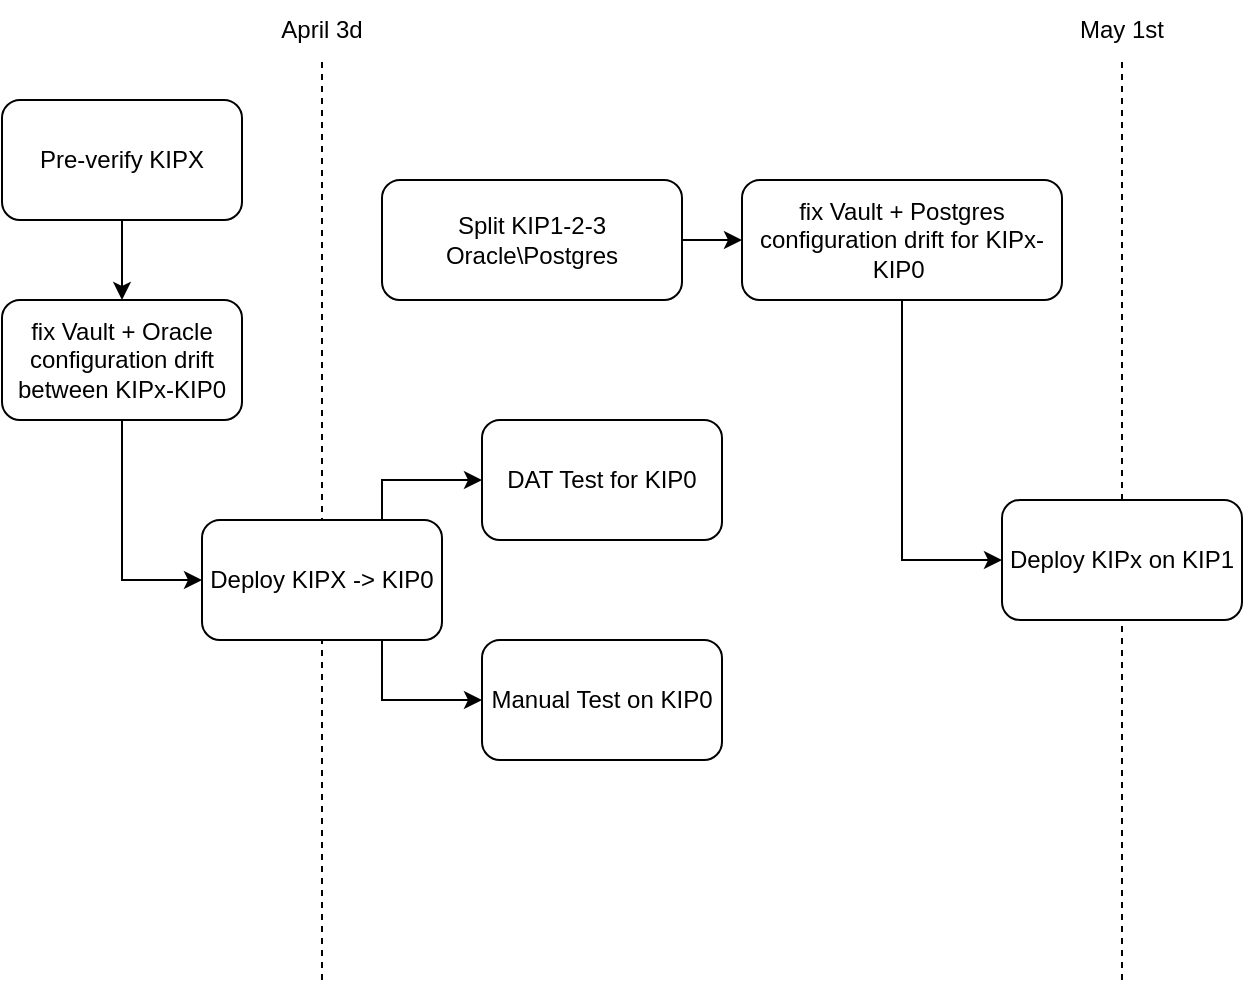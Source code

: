 <mxfile version="21.0.10" type="github">
  <diagram name="Page-1" id="zjmSkFf3N7D6mE1VtNUy">
    <mxGraphModel dx="1194" dy="795" grid="1" gridSize="10" guides="1" tooltips="1" connect="1" arrows="1" fold="1" page="1" pageScale="1" pageWidth="827" pageHeight="1169" math="0" shadow="0">
      <root>
        <mxCell id="0" />
        <mxCell id="1" parent="0" />
        <mxCell id="AuMvvWa5Z8iLzGaw_m6S-1" value="" style="endArrow=none;dashed=1;html=1;rounded=0;" edge="1" parent="1">
          <mxGeometry width="50" height="50" relative="1" as="geometry">
            <mxPoint x="200" y="500" as="sourcePoint" />
            <mxPoint x="200" y="40" as="targetPoint" />
          </mxGeometry>
        </mxCell>
        <mxCell id="AuMvvWa5Z8iLzGaw_m6S-2" value="April 3d" style="text;strokeColor=none;align=center;fillColor=none;html=1;verticalAlign=middle;whiteSpace=wrap;rounded=0;" vertex="1" parent="1">
          <mxGeometry x="170" y="10" width="60" height="30" as="geometry" />
        </mxCell>
        <mxCell id="AuMvvWa5Z8iLzGaw_m6S-7" style="edgeStyle=orthogonalEdgeStyle;rounded=0;orthogonalLoop=1;jettySize=auto;html=1;exitX=0.5;exitY=1;exitDx=0;exitDy=0;entryX=0;entryY=0.5;entryDx=0;entryDy=0;" edge="1" parent="1" source="AuMvvWa5Z8iLzGaw_m6S-3" target="AuMvvWa5Z8iLzGaw_m6S-6">
          <mxGeometry relative="1" as="geometry" />
        </mxCell>
        <mxCell id="AuMvvWa5Z8iLzGaw_m6S-3" value="fix Vault + Oracle configuration drift between KIPx-KIP0" style="rounded=1;whiteSpace=wrap;html=1;" vertex="1" parent="1">
          <mxGeometry x="40" y="160" width="120" height="60" as="geometry" />
        </mxCell>
        <mxCell id="AuMvvWa5Z8iLzGaw_m6S-5" value="" style="edgeStyle=orthogonalEdgeStyle;rounded=0;orthogonalLoop=1;jettySize=auto;html=1;" edge="1" parent="1" source="AuMvvWa5Z8iLzGaw_m6S-4" target="AuMvvWa5Z8iLzGaw_m6S-3">
          <mxGeometry relative="1" as="geometry" />
        </mxCell>
        <mxCell id="AuMvvWa5Z8iLzGaw_m6S-4" value="Pre-verify KIPX" style="rounded=1;whiteSpace=wrap;html=1;" vertex="1" parent="1">
          <mxGeometry x="40" y="60" width="120" height="60" as="geometry" />
        </mxCell>
        <mxCell id="AuMvvWa5Z8iLzGaw_m6S-13" style="edgeStyle=orthogonalEdgeStyle;rounded=0;orthogonalLoop=1;jettySize=auto;html=1;exitX=0.75;exitY=0;exitDx=0;exitDy=0;entryX=0;entryY=0.5;entryDx=0;entryDy=0;" edge="1" parent="1" source="AuMvvWa5Z8iLzGaw_m6S-6" target="AuMvvWa5Z8iLzGaw_m6S-10">
          <mxGeometry relative="1" as="geometry" />
        </mxCell>
        <mxCell id="AuMvvWa5Z8iLzGaw_m6S-14" style="edgeStyle=orthogonalEdgeStyle;rounded=0;orthogonalLoop=1;jettySize=auto;html=1;exitX=0.75;exitY=1;exitDx=0;exitDy=0;entryX=0;entryY=0.5;entryDx=0;entryDy=0;" edge="1" parent="1" source="AuMvvWa5Z8iLzGaw_m6S-6" target="AuMvvWa5Z8iLzGaw_m6S-11">
          <mxGeometry relative="1" as="geometry" />
        </mxCell>
        <mxCell id="AuMvvWa5Z8iLzGaw_m6S-6" value="Deploy KIPX -&amp;gt; KIP0" style="rounded=1;whiteSpace=wrap;html=1;" vertex="1" parent="1">
          <mxGeometry x="140" y="270" width="120" height="60" as="geometry" />
        </mxCell>
        <mxCell id="AuMvvWa5Z8iLzGaw_m6S-8" value="" style="endArrow=none;dashed=1;html=1;rounded=0;" edge="1" parent="1">
          <mxGeometry width="50" height="50" relative="1" as="geometry">
            <mxPoint x="600" y="500" as="sourcePoint" />
            <mxPoint x="600" y="40" as="targetPoint" />
          </mxGeometry>
        </mxCell>
        <mxCell id="AuMvvWa5Z8iLzGaw_m6S-9" value="May 1st" style="text;strokeColor=none;align=center;fillColor=none;html=1;verticalAlign=middle;whiteSpace=wrap;rounded=0;" vertex="1" parent="1">
          <mxGeometry x="570" y="10" width="60" height="30" as="geometry" />
        </mxCell>
        <mxCell id="AuMvvWa5Z8iLzGaw_m6S-10" value="DAT Test for KIP0" style="rounded=1;whiteSpace=wrap;html=1;" vertex="1" parent="1">
          <mxGeometry x="280" y="220" width="120" height="60" as="geometry" />
        </mxCell>
        <mxCell id="AuMvvWa5Z8iLzGaw_m6S-11" value="Manual Test on KIP0" style="rounded=1;whiteSpace=wrap;html=1;" vertex="1" parent="1">
          <mxGeometry x="280" y="330" width="120" height="60" as="geometry" />
        </mxCell>
        <mxCell id="AuMvvWa5Z8iLzGaw_m6S-16" style="edgeStyle=orthogonalEdgeStyle;rounded=0;orthogonalLoop=1;jettySize=auto;html=1;exitX=1;exitY=0.5;exitDx=0;exitDy=0;entryX=0;entryY=0.5;entryDx=0;entryDy=0;" edge="1" parent="1" source="AuMvvWa5Z8iLzGaw_m6S-12" target="AuMvvWa5Z8iLzGaw_m6S-15">
          <mxGeometry relative="1" as="geometry" />
        </mxCell>
        <mxCell id="AuMvvWa5Z8iLzGaw_m6S-12" value="Split KIP1-2-3 Oracle\Postgres" style="rounded=1;whiteSpace=wrap;html=1;" vertex="1" parent="1">
          <mxGeometry x="230" y="100" width="150" height="60" as="geometry" />
        </mxCell>
        <mxCell id="AuMvvWa5Z8iLzGaw_m6S-18" style="edgeStyle=orthogonalEdgeStyle;rounded=0;orthogonalLoop=1;jettySize=auto;html=1;exitX=0.5;exitY=1;exitDx=0;exitDy=0;entryX=0;entryY=0.5;entryDx=0;entryDy=0;" edge="1" parent="1" source="AuMvvWa5Z8iLzGaw_m6S-15" target="AuMvvWa5Z8iLzGaw_m6S-17">
          <mxGeometry relative="1" as="geometry" />
        </mxCell>
        <mxCell id="AuMvvWa5Z8iLzGaw_m6S-15" value="fix Vault + Postgres configuration drift for KIPx-KIP0&amp;nbsp;" style="rounded=1;whiteSpace=wrap;html=1;" vertex="1" parent="1">
          <mxGeometry x="410" y="100" width="160" height="60" as="geometry" />
        </mxCell>
        <mxCell id="AuMvvWa5Z8iLzGaw_m6S-17" value="Deploy KIPx on KIP1" style="rounded=1;whiteSpace=wrap;html=1;" vertex="1" parent="1">
          <mxGeometry x="540" y="260" width="120" height="60" as="geometry" />
        </mxCell>
      </root>
    </mxGraphModel>
  </diagram>
</mxfile>
